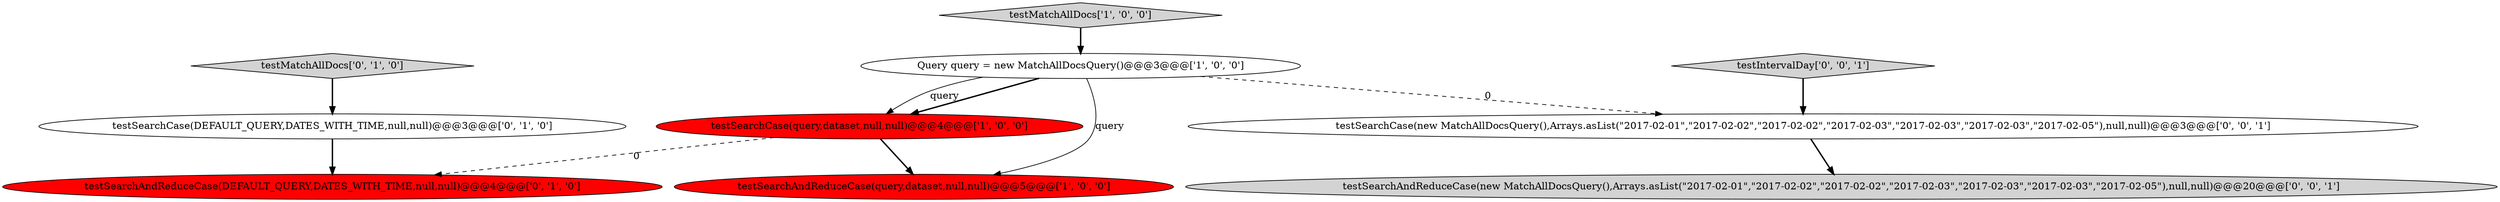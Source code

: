 digraph {
0 [style = filled, label = "testSearchAndReduceCase(query,dataset,null,null)@@@5@@@['1', '0', '0']", fillcolor = red, shape = ellipse image = "AAA1AAABBB1BBB"];
7 [style = filled, label = "testSearchAndReduceCase(new MatchAllDocsQuery(),Arrays.asList(\"2017-02-01\",\"2017-02-02\",\"2017-02-02\",\"2017-02-03\",\"2017-02-03\",\"2017-02-03\",\"2017-02-05\"),null,null)@@@20@@@['0', '0', '1']", fillcolor = lightgray, shape = ellipse image = "AAA0AAABBB3BBB"];
3 [style = filled, label = "Query query = new MatchAllDocsQuery()@@@3@@@['1', '0', '0']", fillcolor = white, shape = ellipse image = "AAA0AAABBB1BBB"];
1 [style = filled, label = "testSearchCase(query,dataset,null,null)@@@4@@@['1', '0', '0']", fillcolor = red, shape = ellipse image = "AAA1AAABBB1BBB"];
2 [style = filled, label = "testMatchAllDocs['1', '0', '0']", fillcolor = lightgray, shape = diamond image = "AAA0AAABBB1BBB"];
6 [style = filled, label = "testSearchAndReduceCase(DEFAULT_QUERY,DATES_WITH_TIME,null,null)@@@4@@@['0', '1', '0']", fillcolor = red, shape = ellipse image = "AAA1AAABBB2BBB"];
5 [style = filled, label = "testMatchAllDocs['0', '1', '0']", fillcolor = lightgray, shape = diamond image = "AAA0AAABBB2BBB"];
4 [style = filled, label = "testSearchCase(DEFAULT_QUERY,DATES_WITH_TIME,null,null)@@@3@@@['0', '1', '0']", fillcolor = white, shape = ellipse image = "AAA0AAABBB2BBB"];
9 [style = filled, label = "testIntervalDay['0', '0', '1']", fillcolor = lightgray, shape = diamond image = "AAA0AAABBB3BBB"];
8 [style = filled, label = "testSearchCase(new MatchAllDocsQuery(),Arrays.asList(\"2017-02-01\",\"2017-02-02\",\"2017-02-02\",\"2017-02-03\",\"2017-02-03\",\"2017-02-03\",\"2017-02-05\"),null,null)@@@3@@@['0', '0', '1']", fillcolor = white, shape = ellipse image = "AAA0AAABBB3BBB"];
8->7 [style = bold, label=""];
3->8 [style = dashed, label="0"];
1->0 [style = bold, label=""];
3->1 [style = bold, label=""];
9->8 [style = bold, label=""];
4->6 [style = bold, label=""];
3->0 [style = solid, label="query"];
1->6 [style = dashed, label="0"];
5->4 [style = bold, label=""];
2->3 [style = bold, label=""];
3->1 [style = solid, label="query"];
}
